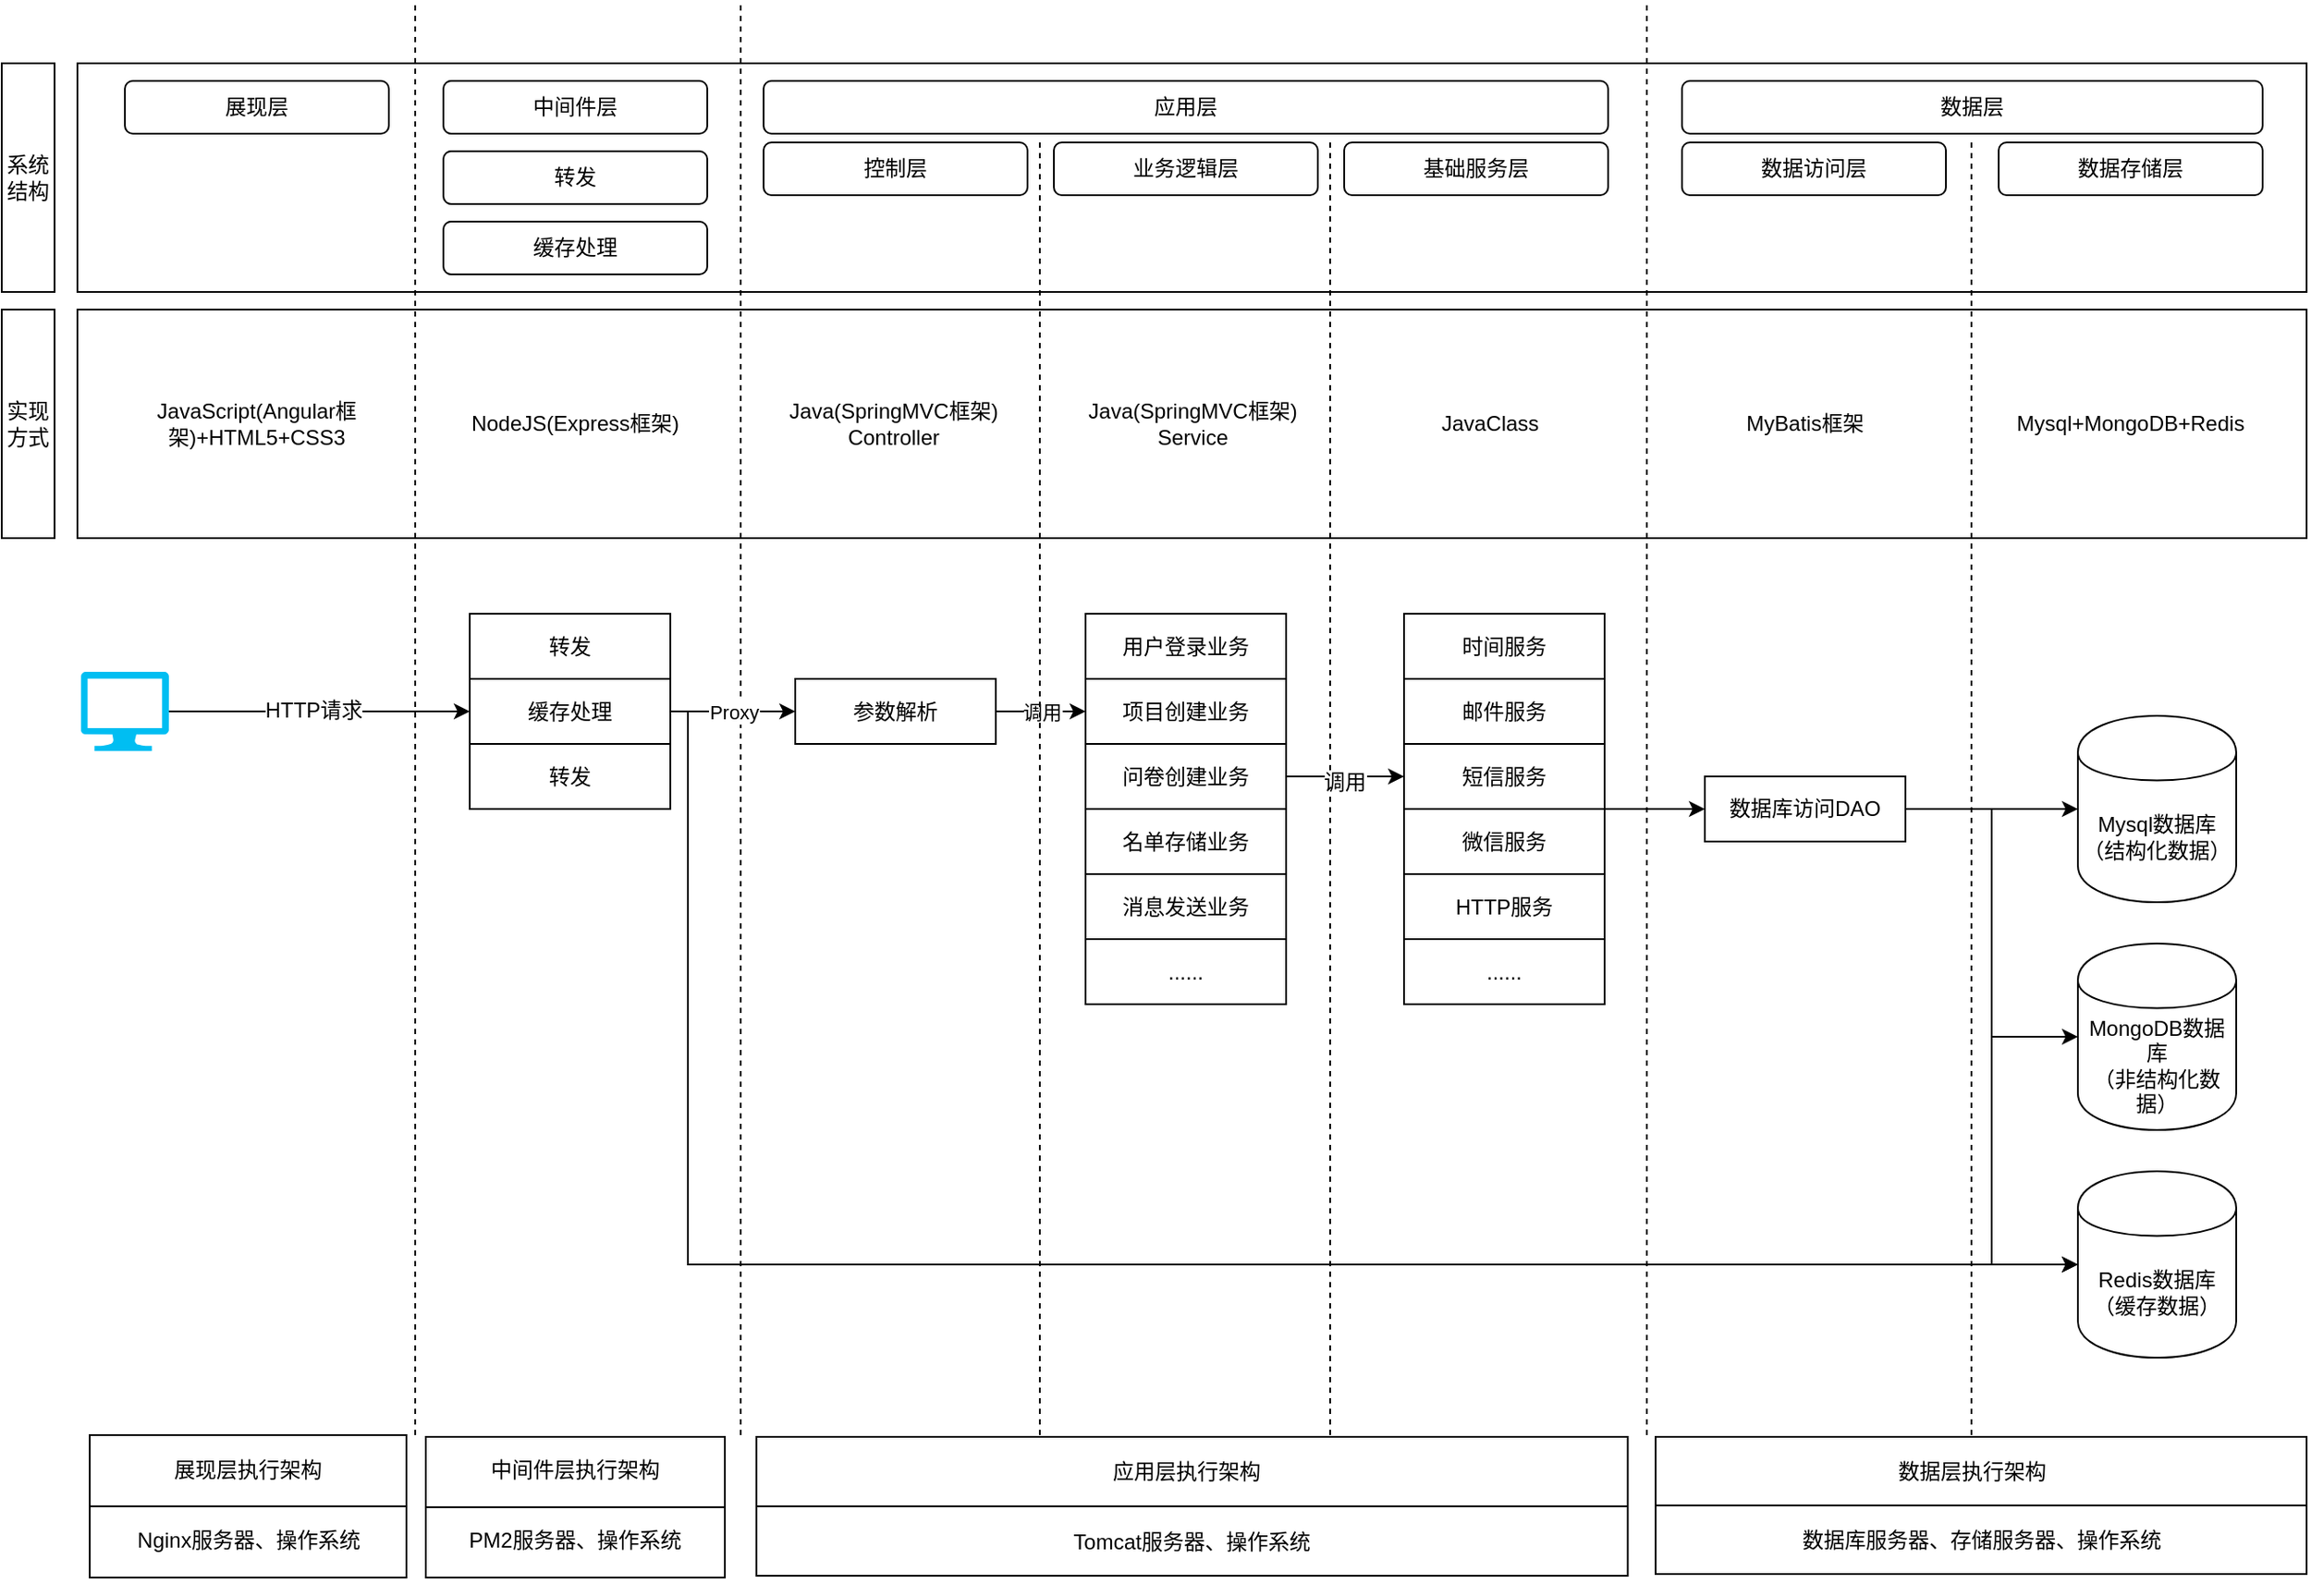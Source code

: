 <mxfile version="10.5.2" type="github"><diagram id="RS9HdGNMcvPvic58MYQJ" name="Page-1"><mxGraphModel dx="1398" dy="804" grid="1" gridSize="10" guides="1" tooltips="1" connect="1" arrows="1" fold="1" page="1" pageScale="1" pageWidth="827" pageHeight="1169" math="0" shadow="0"><root><mxCell id="0"/><mxCell id="1" parent="0"/><mxCell id="PsGx22CpZ_jOVjxVR_4C-6" value="" style="rounded=0;whiteSpace=wrap;html=1;" vertex="1" parent="1"><mxGeometry x="73" y="60" width="1267" height="130" as="geometry"/></mxCell><mxCell id="PsGx22CpZ_jOVjxVR_4C-7" value="展现层" style="rounded=1;whiteSpace=wrap;html=1;" vertex="1" parent="1"><mxGeometry x="100" y="70" width="150" height="30" as="geometry"/></mxCell><mxCell id="PsGx22CpZ_jOVjxVR_4C-12" value="" style="group" vertex="1" connectable="0" parent="1"><mxGeometry x="463" y="70" width="480" height="65" as="geometry"/></mxCell><mxCell id="PsGx22CpZ_jOVjxVR_4C-8" value="应用层" style="rounded=1;whiteSpace=wrap;html=1;" vertex="1" parent="PsGx22CpZ_jOVjxVR_4C-12"><mxGeometry width="480" height="30" as="geometry"/></mxCell><mxCell id="PsGx22CpZ_jOVjxVR_4C-9" value="控制层" style="rounded=1;whiteSpace=wrap;html=1;" vertex="1" parent="PsGx22CpZ_jOVjxVR_4C-12"><mxGeometry y="35" width="150" height="30" as="geometry"/></mxCell><mxCell id="PsGx22CpZ_jOVjxVR_4C-10" value="业务逻辑层" style="rounded=1;whiteSpace=wrap;html=1;" vertex="1" parent="PsGx22CpZ_jOVjxVR_4C-12"><mxGeometry x="165" y="35" width="150" height="30" as="geometry"/></mxCell><mxCell id="PsGx22CpZ_jOVjxVR_4C-11" value="基础服务层" style="rounded=1;whiteSpace=wrap;html=1;" vertex="1" parent="PsGx22CpZ_jOVjxVR_4C-12"><mxGeometry x="330" y="35" width="150" height="30" as="geometry"/></mxCell><mxCell id="PsGx22CpZ_jOVjxVR_4C-21" value="" style="group" vertex="1" connectable="0" parent="1"><mxGeometry x="281" y="70" width="150" height="110" as="geometry"/></mxCell><mxCell id="PsGx22CpZ_jOVjxVR_4C-13" value="中间件层" style="rounded=1;whiteSpace=wrap;html=1;" vertex="1" parent="PsGx22CpZ_jOVjxVR_4C-21"><mxGeometry width="150" height="30" as="geometry"/></mxCell><mxCell id="PsGx22CpZ_jOVjxVR_4C-14" value="缓存处理" style="rounded=1;whiteSpace=wrap;html=1;" vertex="1" parent="PsGx22CpZ_jOVjxVR_4C-21"><mxGeometry y="80" width="150" height="30" as="geometry"/></mxCell><mxCell id="PsGx22CpZ_jOVjxVR_4C-15" value="转发" style="rounded=1;whiteSpace=wrap;html=1;" vertex="1" parent="PsGx22CpZ_jOVjxVR_4C-21"><mxGeometry y="40" width="150" height="30" as="geometry"/></mxCell><mxCell id="PsGx22CpZ_jOVjxVR_4C-23" value="" style="rounded=0;whiteSpace=wrap;html=1;" vertex="1" parent="1"><mxGeometry x="73" y="200" width="1267" height="130" as="geometry"/></mxCell><mxCell id="PsGx22CpZ_jOVjxVR_4C-24" value="JavaScript(Angular框架)+HTML5+CSS3" style="text;html=1;strokeColor=none;fillColor=none;align=center;verticalAlign=middle;whiteSpace=wrap;rounded=0;" vertex="1" parent="1"><mxGeometry x="100" y="238.5" width="150" height="53" as="geometry"/></mxCell><mxCell id="PsGx22CpZ_jOVjxVR_4C-25" value="NodeJS(Express框架)" style="text;html=1;strokeColor=none;fillColor=none;align=center;verticalAlign=middle;whiteSpace=wrap;rounded=0;" vertex="1" parent="1"><mxGeometry x="281" y="238.5" width="150" height="53" as="geometry"/></mxCell><mxCell id="PsGx22CpZ_jOVjxVR_4C-26" value="Java(SpringMVC框架)&lt;br&gt;Controller&lt;br&gt;" style="text;html=1;strokeColor=none;fillColor=none;align=center;verticalAlign=middle;whiteSpace=wrap;rounded=0;" vertex="1" parent="1"><mxGeometry x="462" y="238.5" width="150" height="53" as="geometry"/></mxCell><mxCell id="PsGx22CpZ_jOVjxVR_4C-27" value="Java(SpringMVC框架)&lt;br&gt;Service&lt;br&gt;" style="text;html=1;strokeColor=none;fillColor=none;align=center;verticalAlign=middle;whiteSpace=wrap;rounded=0;" vertex="1" parent="1"><mxGeometry x="631.5" y="238.5" width="150" height="53" as="geometry"/></mxCell><mxCell id="PsGx22CpZ_jOVjxVR_4C-28" value="JavaClass&lt;br&gt;" style="text;html=1;strokeColor=none;fillColor=none;align=center;verticalAlign=middle;whiteSpace=wrap;rounded=0;" vertex="1" parent="1"><mxGeometry x="801" y="238.5" width="150" height="53" as="geometry"/></mxCell><mxCell id="PsGx22CpZ_jOVjxVR_4C-29" value="MyBatis框架&lt;br&gt;" style="text;html=1;strokeColor=none;fillColor=none;align=center;verticalAlign=middle;whiteSpace=wrap;rounded=0;" vertex="1" parent="1"><mxGeometry x="980" y="238.5" width="150" height="53" as="geometry"/></mxCell><mxCell id="PsGx22CpZ_jOVjxVR_4C-30" value="Mysql+MongoDB+Redis&lt;br&gt;" style="text;html=1;strokeColor=none;fillColor=none;align=center;verticalAlign=middle;whiteSpace=wrap;rounded=0;" vertex="1" parent="1"><mxGeometry x="1165" y="238.5" width="150" height="53" as="geometry"/></mxCell><mxCell id="PsGx22CpZ_jOVjxVR_4C-31" value="系统结构" style="rounded=0;whiteSpace=wrap;html=1;" vertex="1" parent="1"><mxGeometry x="30" y="60" width="30" height="130" as="geometry"/></mxCell><mxCell id="PsGx22CpZ_jOVjxVR_4C-32" value="实现方式" style="rounded=0;whiteSpace=wrap;html=1;" vertex="1" parent="1"><mxGeometry x="30" y="200" width="30" height="130" as="geometry"/></mxCell><mxCell id="PsGx22CpZ_jOVjxVR_4C-34" value="" style="verticalLabelPosition=bottom;html=1;verticalAlign=top;align=center;strokeColor=none;fillColor=#00BEF2;shape=mxgraph.azure.computer;" vertex="1" parent="1"><mxGeometry x="75" y="406" width="50" height="45" as="geometry"/></mxCell><mxCell id="PsGx22CpZ_jOVjxVR_4C-35" value="" style="endArrow=none;dashed=1;html=1;" edge="1" parent="1"><mxGeometry width="50" height="50" relative="1" as="geometry"><mxPoint x="265" y="840" as="sourcePoint"/><mxPoint x="265" y="25" as="targetPoint"/></mxGeometry></mxCell><mxCell id="PsGx22CpZ_jOVjxVR_4C-37" value="" style="endArrow=none;dashed=1;html=1;" edge="1" parent="1"><mxGeometry width="50" height="50" relative="1" as="geometry"><mxPoint x="450" y="840" as="sourcePoint"/><mxPoint x="450" y="25" as="targetPoint"/></mxGeometry></mxCell><mxCell id="PsGx22CpZ_jOVjxVR_4C-38" value="" style="endArrow=none;dashed=1;html=1;" edge="1" parent="1"><mxGeometry width="50" height="50" relative="1" as="geometry"><mxPoint x="965" y="840" as="sourcePoint"/><mxPoint x="965" y="25" as="targetPoint"/></mxGeometry></mxCell><mxCell id="PsGx22CpZ_jOVjxVR_4C-39" value="转发" style="rounded=0;whiteSpace=wrap;html=1;" vertex="1" parent="1"><mxGeometry x="296" y="373" width="114" height="37" as="geometry"/></mxCell><mxCell id="PsGx22CpZ_jOVjxVR_4C-46" value="Proxy" style="edgeStyle=orthogonalEdgeStyle;rounded=0;orthogonalLoop=1;jettySize=auto;html=1;exitX=1;exitY=0.5;exitDx=0;exitDy=0;entryX=0;entryY=0.5;entryDx=0;entryDy=0;" edge="1" parent="1" source="PsGx22CpZ_jOVjxVR_4C-40" target="PsGx22CpZ_jOVjxVR_4C-45"><mxGeometry relative="1" as="geometry"/></mxCell><mxCell id="PsGx22CpZ_jOVjxVR_4C-79" style="edgeStyle=orthogonalEdgeStyle;rounded=0;orthogonalLoop=1;jettySize=auto;html=1;exitX=1;exitY=0.5;exitDx=0;exitDy=0;entryX=0;entryY=0.5;entryDx=0;entryDy=0;" edge="1" parent="1" source="PsGx22CpZ_jOVjxVR_4C-40" target="PsGx22CpZ_jOVjxVR_4C-77"><mxGeometry relative="1" as="geometry"><Array as="points"><mxPoint x="420" y="429"/><mxPoint x="420" y="743"/></Array></mxGeometry></mxCell><mxCell id="PsGx22CpZ_jOVjxVR_4C-40" value="缓存处理" style="rounded=0;whiteSpace=wrap;html=1;" vertex="1" parent="1"><mxGeometry x="296" y="410" width="114" height="37" as="geometry"/></mxCell><mxCell id="PsGx22CpZ_jOVjxVR_4C-41" value="转发" style="rounded=0;whiteSpace=wrap;html=1;" vertex="1" parent="1"><mxGeometry x="296" y="447" width="114" height="37" as="geometry"/></mxCell><mxCell id="PsGx22CpZ_jOVjxVR_4C-43" value="" style="endArrow=classic;html=1;entryX=0;entryY=0.5;entryDx=0;entryDy=0;exitX=1;exitY=0.5;exitDx=0;exitDy=0;exitPerimeter=0;" edge="1" parent="1" source="PsGx22CpZ_jOVjxVR_4C-34" target="PsGx22CpZ_jOVjxVR_4C-40"><mxGeometry width="50" height="50" relative="1" as="geometry"><mxPoint x="160" y="460" as="sourcePoint"/><mxPoint x="210" y="410" as="targetPoint"/></mxGeometry></mxCell><mxCell id="PsGx22CpZ_jOVjxVR_4C-44" value="HTTP请求" style="text;html=1;resizable=0;points=[];align=center;verticalAlign=middle;labelBackgroundColor=#ffffff;" vertex="1" connectable="0" parent="PsGx22CpZ_jOVjxVR_4C-43"><mxGeometry x="-0.041" y="1" relative="1" as="geometry"><mxPoint as="offset"/></mxGeometry></mxCell><mxCell id="PsGx22CpZ_jOVjxVR_4C-59" value="调用" style="edgeStyle=orthogonalEdgeStyle;rounded=0;orthogonalLoop=1;jettySize=auto;html=1;exitX=1;exitY=0.5;exitDx=0;exitDy=0;entryX=0;entryY=0.5;entryDx=0;entryDy=0;" edge="1" parent="1" source="PsGx22CpZ_jOVjxVR_4C-45" target="PsGx22CpZ_jOVjxVR_4C-53"><mxGeometry relative="1" as="geometry"/></mxCell><mxCell id="PsGx22CpZ_jOVjxVR_4C-45" value="参数解析" style="rounded=0;whiteSpace=wrap;html=1;" vertex="1" parent="1"><mxGeometry x="481" y="410" width="114" height="37" as="geometry"/></mxCell><mxCell id="PsGx22CpZ_jOVjxVR_4C-47" value="" style="endArrow=none;dashed=1;html=1;" edge="1" parent="1"><mxGeometry width="50" height="50" relative="1" as="geometry"><mxPoint x="620" y="105" as="sourcePoint"/><mxPoint x="620" y="840" as="targetPoint"/></mxGeometry></mxCell><mxCell id="PsGx22CpZ_jOVjxVR_4C-48" value="" style="endArrow=none;dashed=1;html=1;" edge="1" parent="1"><mxGeometry width="50" height="50" relative="1" as="geometry"><mxPoint x="785" y="105" as="sourcePoint"/><mxPoint x="785" y="840" as="targetPoint"/></mxGeometry></mxCell><mxCell id="PsGx22CpZ_jOVjxVR_4C-49" value="" style="endArrow=none;dashed=1;html=1;" edge="1" parent="1"><mxGeometry width="50" height="50" relative="1" as="geometry"><mxPoint x="1149.5" y="105" as="sourcePoint"/><mxPoint x="1149.5" y="840" as="targetPoint"/></mxGeometry></mxCell><mxCell id="PsGx22CpZ_jOVjxVR_4C-50" value="" style="group" vertex="1" connectable="0" parent="1"><mxGeometry x="985" y="70" width="330" height="65" as="geometry"/></mxCell><mxCell id="PsGx22CpZ_jOVjxVR_4C-16" value="数据层" style="rounded=1;whiteSpace=wrap;html=1;" vertex="1" parent="PsGx22CpZ_jOVjxVR_4C-50"><mxGeometry width="330" height="30" as="geometry"/></mxCell><mxCell id="PsGx22CpZ_jOVjxVR_4C-17" value="数据访问层" style="rounded=1;whiteSpace=wrap;html=1;" vertex="1" parent="PsGx22CpZ_jOVjxVR_4C-50"><mxGeometry y="35" width="150" height="30" as="geometry"/></mxCell><mxCell id="PsGx22CpZ_jOVjxVR_4C-20" value="数据存储层" style="rounded=1;whiteSpace=wrap;html=1;" vertex="1" parent="PsGx22CpZ_jOVjxVR_4C-50"><mxGeometry x="180" y="35" width="150" height="30" as="geometry"/></mxCell><mxCell id="PsGx22CpZ_jOVjxVR_4C-58" value="" style="group" vertex="1" connectable="0" parent="1"><mxGeometry x="646" y="373" width="114" height="222" as="geometry"/></mxCell><mxCell id="PsGx22CpZ_jOVjxVR_4C-52" value="用户登录业务" style="rounded=0;whiteSpace=wrap;html=1;" vertex="1" parent="PsGx22CpZ_jOVjxVR_4C-58"><mxGeometry width="114" height="37" as="geometry"/></mxCell><mxCell id="PsGx22CpZ_jOVjxVR_4C-53" value="项目创建业务" style="rounded=0;whiteSpace=wrap;html=1;" vertex="1" parent="PsGx22CpZ_jOVjxVR_4C-58"><mxGeometry y="37" width="114" height="37" as="geometry"/></mxCell><mxCell id="PsGx22CpZ_jOVjxVR_4C-54" value="问卷创建业务" style="rounded=0;whiteSpace=wrap;html=1;" vertex="1" parent="PsGx22CpZ_jOVjxVR_4C-58"><mxGeometry y="74" width="114" height="37" as="geometry"/></mxCell><mxCell id="PsGx22CpZ_jOVjxVR_4C-55" value="名单存储业务" style="rounded=0;whiteSpace=wrap;html=1;" vertex="1" parent="PsGx22CpZ_jOVjxVR_4C-58"><mxGeometry y="111" width="114" height="37" as="geometry"/></mxCell><mxCell id="PsGx22CpZ_jOVjxVR_4C-56" value="消息发送业务" style="rounded=0;whiteSpace=wrap;html=1;" vertex="1" parent="PsGx22CpZ_jOVjxVR_4C-58"><mxGeometry y="148" width="114" height="37" as="geometry"/></mxCell><mxCell id="PsGx22CpZ_jOVjxVR_4C-57" value="......" style="rounded=0;whiteSpace=wrap;html=1;" vertex="1" parent="PsGx22CpZ_jOVjxVR_4C-58"><mxGeometry y="185" width="114" height="37" as="geometry"/></mxCell><mxCell id="PsGx22CpZ_jOVjxVR_4C-67" value="" style="edgeStyle=orthogonalEdgeStyle;rounded=0;orthogonalLoop=1;jettySize=auto;html=1;" edge="1" parent="1" source="PsGx22CpZ_jOVjxVR_4C-54" target="PsGx22CpZ_jOVjxVR_4C-63"><mxGeometry relative="1" as="geometry"/></mxCell><mxCell id="PsGx22CpZ_jOVjxVR_4C-68" value="调用" style="text;html=1;resizable=0;points=[];align=center;verticalAlign=middle;labelBackgroundColor=#ffffff;" vertex="1" connectable="0" parent="PsGx22CpZ_jOVjxVR_4C-67"><mxGeometry x="-0.015" y="-2" relative="1" as="geometry"><mxPoint y="1" as="offset"/></mxGeometry></mxCell><mxCell id="PsGx22CpZ_jOVjxVR_4C-75" style="edgeStyle=orthogonalEdgeStyle;rounded=0;orthogonalLoop=1;jettySize=auto;html=1;exitX=1;exitY=0.5;exitDx=0;exitDy=0;entryX=0;entryY=0.5;entryDx=0;entryDy=0;" edge="1" parent="1" source="PsGx22CpZ_jOVjxVR_4C-69" target="PsGx22CpZ_jOVjxVR_4C-74"><mxGeometry relative="1" as="geometry"/></mxCell><mxCell id="PsGx22CpZ_jOVjxVR_4C-78" style="edgeStyle=orthogonalEdgeStyle;rounded=0;orthogonalLoop=1;jettySize=auto;html=1;entryX=0;entryY=0.5;entryDx=0;entryDy=0;" edge="1" parent="1" source="PsGx22CpZ_jOVjxVR_4C-69" target="PsGx22CpZ_jOVjxVR_4C-76"><mxGeometry relative="1" as="geometry"/></mxCell><mxCell id="PsGx22CpZ_jOVjxVR_4C-80" style="edgeStyle=orthogonalEdgeStyle;rounded=0;orthogonalLoop=1;jettySize=auto;html=1;exitX=1;exitY=0.5;exitDx=0;exitDy=0;entryX=0;entryY=0.5;entryDx=0;entryDy=0;" edge="1" parent="1" source="PsGx22CpZ_jOVjxVR_4C-69" target="PsGx22CpZ_jOVjxVR_4C-77"><mxGeometry relative="1" as="geometry"/></mxCell><mxCell id="PsGx22CpZ_jOVjxVR_4C-69" value="数据库访问DAO" style="rounded=0;whiteSpace=wrap;html=1;" vertex="1" parent="1"><mxGeometry x="998" y="465.5" width="114" height="37" as="geometry"/></mxCell><mxCell id="PsGx22CpZ_jOVjxVR_4C-72" value="" style="group" vertex="1" connectable="0" parent="1"><mxGeometry x="827" y="373" width="114" height="222" as="geometry"/></mxCell><mxCell id="PsGx22CpZ_jOVjxVR_4C-61" value="时间服务" style="rounded=0;whiteSpace=wrap;html=1;" vertex="1" parent="PsGx22CpZ_jOVjxVR_4C-72"><mxGeometry width="114" height="37" as="geometry"/></mxCell><mxCell id="PsGx22CpZ_jOVjxVR_4C-62" value="邮件服务" style="rounded=0;whiteSpace=wrap;html=1;" vertex="1" parent="PsGx22CpZ_jOVjxVR_4C-72"><mxGeometry y="37" width="114" height="37" as="geometry"/></mxCell><mxCell id="PsGx22CpZ_jOVjxVR_4C-63" value="短信服务" style="rounded=0;whiteSpace=wrap;html=1;" vertex="1" parent="PsGx22CpZ_jOVjxVR_4C-72"><mxGeometry y="74" width="114" height="37" as="geometry"/></mxCell><mxCell id="PsGx22CpZ_jOVjxVR_4C-64" value="微信服务" style="rounded=0;whiteSpace=wrap;html=1;" vertex="1" parent="PsGx22CpZ_jOVjxVR_4C-72"><mxGeometry y="111" width="114" height="37" as="geometry"/></mxCell><mxCell id="PsGx22CpZ_jOVjxVR_4C-65" value="HTTP服务" style="rounded=0;whiteSpace=wrap;html=1;" vertex="1" parent="PsGx22CpZ_jOVjxVR_4C-72"><mxGeometry y="148" width="114" height="37" as="geometry"/></mxCell><mxCell id="PsGx22CpZ_jOVjxVR_4C-66" value="......" style="rounded=0;whiteSpace=wrap;html=1;" vertex="1" parent="PsGx22CpZ_jOVjxVR_4C-72"><mxGeometry y="185" width="114" height="37" as="geometry"/></mxCell><mxCell id="PsGx22CpZ_jOVjxVR_4C-73" value="" style="endArrow=classic;html=1;entryX=0;entryY=0.5;entryDx=0;entryDy=0;" edge="1" parent="1" target="PsGx22CpZ_jOVjxVR_4C-69"><mxGeometry width="50" height="50" relative="1" as="geometry"><mxPoint x="941" y="484" as="sourcePoint"/><mxPoint x="1030" y="460" as="targetPoint"/></mxGeometry></mxCell><mxCell id="PsGx22CpZ_jOVjxVR_4C-74" value="Mysql数据库&lt;br&gt;（结构化数据）&lt;br&gt;" style="shape=cylinder;whiteSpace=wrap;html=1;boundedLbl=1;backgroundOutline=1;" vertex="1" parent="1"><mxGeometry x="1210" y="431" width="90" height="106" as="geometry"/></mxCell><mxCell id="PsGx22CpZ_jOVjxVR_4C-76" value="MongoDB数据库&lt;br&gt;（非结构化数据）&lt;br&gt;" style="shape=cylinder;whiteSpace=wrap;html=1;boundedLbl=1;backgroundOutline=1;" vertex="1" parent="1"><mxGeometry x="1210" y="560.5" width="90" height="106" as="geometry"/></mxCell><mxCell id="PsGx22CpZ_jOVjxVR_4C-77" value="Redis数据库&lt;br&gt;（缓存数据）&lt;br&gt;" style="shape=cylinder;whiteSpace=wrap;html=1;boundedLbl=1;backgroundOutline=1;" vertex="1" parent="1"><mxGeometry x="1210" y="690" width="90" height="106" as="geometry"/></mxCell><mxCell id="PsGx22CpZ_jOVjxVR_4C-85" value="" style="group" vertex="1" connectable="0" parent="1"><mxGeometry x="80" y="840" width="180" height="81" as="geometry"/></mxCell><mxCell id="PsGx22CpZ_jOVjxVR_4C-81" value="" style="rounded=0;whiteSpace=wrap;html=1;" vertex="1" parent="PsGx22CpZ_jOVjxVR_4C-85"><mxGeometry width="180" height="81" as="geometry"/></mxCell><mxCell id="PsGx22CpZ_jOVjxVR_4C-82" value="" style="endArrow=none;html=1;entryX=1;entryY=0.5;entryDx=0;entryDy=0;exitX=0;exitY=0.5;exitDx=0;exitDy=0;" edge="1" parent="PsGx22CpZ_jOVjxVR_4C-85" source="PsGx22CpZ_jOVjxVR_4C-81" target="PsGx22CpZ_jOVjxVR_4C-81"><mxGeometry width="50" height="50" relative="1" as="geometry"><mxPoint x="-50" y="150" as="sourcePoint"/><mxPoint y="100" as="targetPoint"/></mxGeometry></mxCell><mxCell id="PsGx22CpZ_jOVjxVR_4C-83" value="展现层执行架构" style="text;html=1;strokeColor=none;fillColor=none;align=center;verticalAlign=middle;whiteSpace=wrap;rounded=0;" vertex="1" parent="PsGx22CpZ_jOVjxVR_4C-85"><mxGeometry x="35" y="10" width="110" height="20" as="geometry"/></mxCell><mxCell id="PsGx22CpZ_jOVjxVR_4C-84" value="Nginx服务器、操作系统" style="text;html=1;strokeColor=none;fillColor=none;align=center;verticalAlign=middle;whiteSpace=wrap;rounded=0;" vertex="1" parent="PsGx22CpZ_jOVjxVR_4C-85"><mxGeometry x="22.5" y="50" width="135" height="20" as="geometry"/></mxCell><mxCell id="PsGx22CpZ_jOVjxVR_4C-86" value="" style="group" vertex="1" connectable="0" parent="1"><mxGeometry x="270" y="849.5" width="180" height="81" as="geometry"/></mxCell><mxCell id="PsGx22CpZ_jOVjxVR_4C-89" value="展现层执行架构" style="text;html=1;strokeColor=none;fillColor=none;align=center;verticalAlign=middle;whiteSpace=wrap;rounded=0;" vertex="1" parent="PsGx22CpZ_jOVjxVR_4C-86"><mxGeometry x="35" y="10" width="110" height="20" as="geometry"/></mxCell><mxCell id="PsGx22CpZ_jOVjxVR_4C-90" value="Nginx" style="text;html=1;strokeColor=none;fillColor=none;align=center;verticalAlign=middle;whiteSpace=wrap;rounded=0;" vertex="1" parent="PsGx22CpZ_jOVjxVR_4C-86"><mxGeometry x="35" y="50" width="110" height="20" as="geometry"/></mxCell><mxCell id="PsGx22CpZ_jOVjxVR_4C-92" style="edgeStyle=orthogonalEdgeStyle;rounded=0;orthogonalLoop=1;jettySize=auto;html=1;exitX=1;exitY=0.25;exitDx=0;exitDy=0;entryX=0.991;entryY=-0.175;entryDx=0;entryDy=0;entryPerimeter=0;" edge="1" parent="PsGx22CpZ_jOVjxVR_4C-86" source="PsGx22CpZ_jOVjxVR_4C-89" target="PsGx22CpZ_jOVjxVR_4C-89"><mxGeometry relative="1" as="geometry"/></mxCell><mxCell id="PsGx22CpZ_jOVjxVR_4C-87" value="" style="rounded=0;whiteSpace=wrap;html=1;" vertex="1" parent="1"><mxGeometry x="271" y="841" width="170" height="80" as="geometry"/></mxCell><mxCell id="PsGx22CpZ_jOVjxVR_4C-88" value="" style="endArrow=none;html=1;entryX=1;entryY=0.5;entryDx=0;entryDy=0;exitX=0;exitY=0.5;exitDx=0;exitDy=0;" edge="1" parent="1" source="PsGx22CpZ_jOVjxVR_4C-87" target="PsGx22CpZ_jOVjxVR_4C-87"><mxGeometry width="50" height="50" relative="1" as="geometry"><mxPoint x="220" y="999.5" as="sourcePoint"/><mxPoint x="270" y="949.5" as="targetPoint"/></mxGeometry></mxCell><mxCell id="PsGx22CpZ_jOVjxVR_4C-93" value="中间件层执行架构" style="text;html=1;strokeColor=none;fillColor=none;align=center;verticalAlign=middle;whiteSpace=wrap;rounded=0;" vertex="1" parent="1"><mxGeometry x="291" y="850" width="130" height="20" as="geometry"/></mxCell><mxCell id="PsGx22CpZ_jOVjxVR_4C-94" value="PM2服务器、操作系统" style="text;html=1;strokeColor=none;fillColor=none;align=center;verticalAlign=middle;whiteSpace=wrap;rounded=0;" vertex="1" parent="1"><mxGeometry x="291" y="889.5" width="130" height="20" as="geometry"/></mxCell><mxCell id="PsGx22CpZ_jOVjxVR_4C-96" value="" style="group" vertex="1" connectable="0" parent="1"><mxGeometry x="450" y="841" width="693" height="79" as="geometry"/></mxCell><mxCell id="PsGx22CpZ_jOVjxVR_4C-97" value="" style="rounded=0;whiteSpace=wrap;html=1;" vertex="1" parent="PsGx22CpZ_jOVjxVR_4C-96"><mxGeometry x="8.897" width="495.282" height="79" as="geometry"/></mxCell><mxCell id="PsGx22CpZ_jOVjxVR_4C-98" value="" style="endArrow=none;html=1;entryX=1;entryY=0.5;entryDx=0;entryDy=0;exitX=0;exitY=0.5;exitDx=0;exitDy=0;" edge="1" parent="PsGx22CpZ_jOVjxVR_4C-96" source="PsGx22CpZ_jOVjxVR_4C-97" target="PsGx22CpZ_jOVjxVR_4C-97"><mxGeometry width="50" height="50" relative="1" as="geometry"><mxPoint x="-49.429" y="131.667" as="sourcePoint"/><mxPoint y="87.778" as="targetPoint"/></mxGeometry></mxCell><mxCell id="PsGx22CpZ_jOVjxVR_4C-99" value="应用层执行架构" style="text;html=1;strokeColor=none;fillColor=none;align=center;verticalAlign=middle;whiteSpace=wrap;rounded=0;" vertex="1" parent="PsGx22CpZ_jOVjxVR_4C-96"><mxGeometry x="198.601" y="10.778" width="108.745" height="17.556" as="geometry"/></mxCell><mxCell id="PsGx22CpZ_jOVjxVR_4C-100" value="Tomcat服务器、操作系统" style="text;html=1;strokeColor=none;fillColor=none;align=center;verticalAlign=middle;whiteSpace=wrap;rounded=0;" vertex="1" parent="PsGx22CpZ_jOVjxVR_4C-96"><mxGeometry x="181" y="51" width="151" height="18" as="geometry"/></mxCell><mxCell id="PsGx22CpZ_jOVjxVR_4C-104" value="" style="group" vertex="1" connectable="0" parent="1"><mxGeometry x="970" y="841" width="370" height="79" as="geometry"/></mxCell><mxCell id="PsGx22CpZ_jOVjxVR_4C-105" value="" style="rounded=0;whiteSpace=wrap;html=1;" vertex="1" parent="PsGx22CpZ_jOVjxVR_4C-104"><mxGeometry width="370" height="78.025" as="geometry"/></mxCell><mxCell id="PsGx22CpZ_jOVjxVR_4C-106" value="" style="endArrow=none;html=1;entryX=1;entryY=0.5;entryDx=0;entryDy=0;exitX=0;exitY=0.5;exitDx=0;exitDy=0;" edge="1" parent="PsGx22CpZ_jOVjxVR_4C-104" source="PsGx22CpZ_jOVjxVR_4C-105" target="PsGx22CpZ_jOVjxVR_4C-105"><mxGeometry width="50" height="50" relative="1" as="geometry"><mxPoint x="-50" y="146.296" as="sourcePoint"/><mxPoint y="97.531" as="targetPoint"/></mxGeometry></mxCell><mxCell id="PsGx22CpZ_jOVjxVR_4C-107" value="数据层执行架构" style="text;html=1;strokeColor=none;fillColor=none;align=center;verticalAlign=middle;whiteSpace=wrap;rounded=0;" vertex="1" parent="PsGx22CpZ_jOVjxVR_4C-104"><mxGeometry x="125" y="9.753" width="110" height="19.506" as="geometry"/></mxCell><mxCell id="PsGx22CpZ_jOVjxVR_4C-108" value="数据库服务器、存储服务器、操作系统" style="text;html=1;strokeColor=none;fillColor=none;align=center;verticalAlign=middle;whiteSpace=wrap;rounded=0;" vertex="1" parent="PsGx22CpZ_jOVjxVR_4C-104"><mxGeometry x="47.5" y="49" width="275" height="20" as="geometry"/></mxCell></root></mxGraphModel></diagram></mxfile>